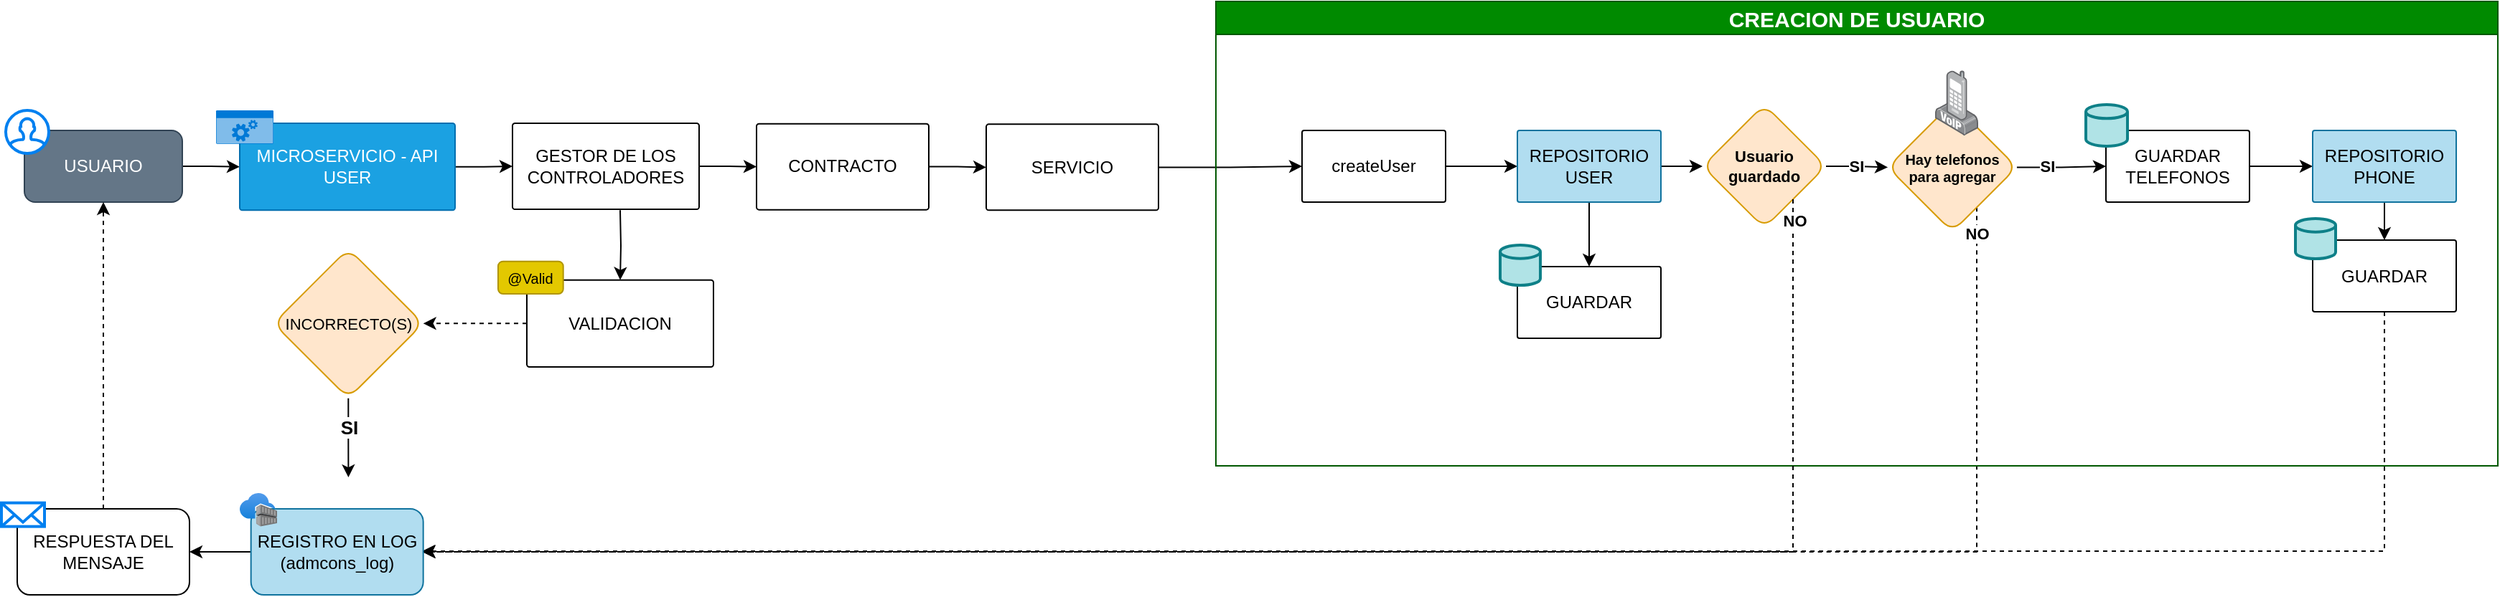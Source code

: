 <mxfile version="24.2.5" type="device">
  <diagram name="Página-1" id="SVSHsIyv4kR4v3x8imGf">
    <mxGraphModel dx="1867" dy="873" grid="0" gridSize="10" guides="1" tooltips="1" connect="1" arrows="1" fold="1" page="0" pageScale="1" pageWidth="827" pageHeight="1169" math="0" shadow="0">
      <root>
        <mxCell id="0" />
        <mxCell id="1" parent="0" />
        <mxCell id="x0xRmid25TK1O1UKUqdS-3" value="" style="edgeStyle=orthogonalEdgeStyle;rounded=0;orthogonalLoop=1;jettySize=auto;html=1;" parent="1" source="x0xRmid25TK1O1UKUqdS-1" target="x0xRmid25TK1O1UKUqdS-2" edge="1">
          <mxGeometry relative="1" as="geometry" />
        </mxCell>
        <mxCell id="x0xRmid25TK1O1UKUqdS-1" value="USUARIO" style="rounded=1;whiteSpace=wrap;html=1;fillColor=#647687;fontColor=#ffffff;strokeColor=#314354;" parent="1" vertex="1">
          <mxGeometry x="-140" y="330" width="110" height="50" as="geometry" />
        </mxCell>
        <mxCell id="x0xRmid25TK1O1UKUqdS-45" value="" style="edgeStyle=orthogonalEdgeStyle;rounded=0;orthogonalLoop=1;jettySize=auto;html=1;" parent="1" source="x0xRmid25TK1O1UKUqdS-2" target="x0xRmid25TK1O1UKUqdS-13" edge="1">
          <mxGeometry relative="1" as="geometry" />
        </mxCell>
        <mxCell id="x0xRmid25TK1O1UKUqdS-2" value="MICROSERVICIO - API USER" style="rounded=1;whiteSpace=wrap;html=1;strokeColor=#006EAF;align=center;verticalAlign=middle;fontFamily=Helvetica;fontSize=12;fontColor=#ffffff;fillColor=#1ba1e2;arcSize=3;" parent="1" vertex="1">
          <mxGeometry x="10" y="325" width="150" height="60.66" as="geometry" />
        </mxCell>
        <mxCell id="x0xRmid25TK1O1UKUqdS-55" value="" style="edgeStyle=orthogonalEdgeStyle;rounded=0;orthogonalLoop=1;jettySize=auto;html=1;" parent="1" source="x0xRmid25TK1O1UKUqdS-13" target="x0xRmid25TK1O1UKUqdS-53" edge="1">
          <mxGeometry relative="1" as="geometry" />
        </mxCell>
        <mxCell id="x0xRmid25TK1O1UKUqdS-13" value="GESTOR DE LOS CONTROLADORES" style="whiteSpace=wrap;html=1;rounded=1;strokeColor=default;align=center;verticalAlign=middle;arcSize=3;fontFamily=Helvetica;fontSize=12;fontColor=default;fillColor=default;" parent="1" vertex="1">
          <mxGeometry x="200" y="325" width="130" height="60" as="geometry" />
        </mxCell>
        <mxCell id="x0xRmid25TK1O1UKUqdS-27" value="" style="edgeStyle=orthogonalEdgeStyle;rounded=0;orthogonalLoop=1;jettySize=auto;html=1;" parent="1" target="x0xRmid25TK1O1UKUqdS-25" edge="1">
          <mxGeometry relative="1" as="geometry">
            <mxPoint x="275" y="385.66" as="sourcePoint" />
          </mxGeometry>
        </mxCell>
        <mxCell id="x0xRmid25TK1O1UKUqdS-30" value="" style="edgeStyle=orthogonalEdgeStyle;rounded=0;orthogonalLoop=1;jettySize=auto;html=1;dashed=1;" parent="1" source="x0xRmid25TK1O1UKUqdS-25" target="x0xRmid25TK1O1UKUqdS-29" edge="1">
          <mxGeometry relative="1" as="geometry" />
        </mxCell>
        <mxCell id="x0xRmid25TK1O1UKUqdS-25" value="VALIDACION" style="rounded=1;whiteSpace=wrap;html=1;strokeColor=default;align=center;verticalAlign=middle;arcSize=3;fontFamily=Helvetica;fontSize=12;fontColor=default;fillColor=default;" parent="1" vertex="1">
          <mxGeometry x="210" y="434.33" width="130" height="60.67" as="geometry" />
        </mxCell>
        <mxCell id="x0xRmid25TK1O1UKUqdS-37" value="" style="edgeStyle=orthogonalEdgeStyle;rounded=0;orthogonalLoop=1;jettySize=auto;html=1;" parent="1" source="x0xRmid25TK1O1UKUqdS-29" edge="1">
          <mxGeometry relative="1" as="geometry">
            <mxPoint x="85.7" y="572.04" as="targetPoint" />
          </mxGeometry>
        </mxCell>
        <mxCell id="x0xRmid25TK1O1UKUqdS-39" value="SI" style="edgeLabel;html=1;align=center;verticalAlign=middle;resizable=0;points=[];fontStyle=1;fontSize=13;" parent="x0xRmid25TK1O1UKUqdS-37" vertex="1" connectable="0">
          <mxGeometry x="-0.398" relative="1" as="geometry">
            <mxPoint y="3" as="offset" />
          </mxGeometry>
        </mxCell>
        <mxCell id="x0xRmid25TK1O1UKUqdS-29" value="INCORRECTO(S)" style="rhombus;whiteSpace=wrap;html=1;rounded=1;fillColor=#ffe6cc;strokeColor=#d79b00;fontSize=11;align=center;verticalAlign=middle;fontFamily=Helvetica;fontColor=default;" parent="1" vertex="1">
          <mxGeometry x="33.5" y="412.5" width="104.33" height="104.33" as="geometry" />
        </mxCell>
        <mxCell id="x0xRmid25TK1O1UKUqdS-41" value="" style="edgeStyle=orthogonalEdgeStyle;rounded=0;orthogonalLoop=1;jettySize=auto;html=1;entryX=0.5;entryY=1;entryDx=0;entryDy=0;dashed=1;exitX=0.5;exitY=0;exitDx=0;exitDy=0;" parent="1" source="x0xRmid25TK1O1UKUqdS-134" target="x0xRmid25TK1O1UKUqdS-1" edge="1">
          <mxGeometry relative="1" as="geometry">
            <mxPoint x="34.16" y="623.5" as="sourcePoint" />
            <mxPoint x="-46.5" y="611.5" as="targetPoint" />
          </mxGeometry>
        </mxCell>
        <mxCell id="x0xRmid25TK1O1UKUqdS-46" value="@Valid" style="rounded=1;whiteSpace=wrap;html=1;fontSize=10;fillColor=#e3c800;fontColor=#000000;strokeColor=#B09500;" parent="1" vertex="1">
          <mxGeometry x="190" y="421.33" width="45.34" height="22.67" as="geometry" />
        </mxCell>
        <mxCell id="x0xRmid25TK1O1UKUqdS-56" value="" style="edgeStyle=orthogonalEdgeStyle;rounded=0;orthogonalLoop=1;jettySize=auto;html=1;" parent="1" source="x0xRmid25TK1O1UKUqdS-53" target="x0xRmid25TK1O1UKUqdS-54" edge="1">
          <mxGeometry relative="1" as="geometry" />
        </mxCell>
        <mxCell id="x0xRmid25TK1O1UKUqdS-53" value="CONTRACTO" style="whiteSpace=wrap;html=1;rounded=1;strokeColor=default;align=center;verticalAlign=middle;arcSize=3;fontFamily=Helvetica;fontSize=12;fontColor=default;fillColor=default;" parent="1" vertex="1">
          <mxGeometry x="370" y="325.33" width="120" height="60" as="geometry" />
        </mxCell>
        <mxCell id="x0xRmid25TK1O1UKUqdS-96" value="" style="edgeStyle=orthogonalEdgeStyle;rounded=0;orthogonalLoop=1;jettySize=auto;html=1;" parent="1" source="x0xRmid25TK1O1UKUqdS-54" target="x0xRmid25TK1O1UKUqdS-61" edge="1">
          <mxGeometry relative="1" as="geometry" />
        </mxCell>
        <mxCell id="x0xRmid25TK1O1UKUqdS-54" value="SERVICIO" style="whiteSpace=wrap;html=1;rounded=1;strokeColor=default;align=center;verticalAlign=middle;arcSize=3;fontFamily=Helvetica;fontSize=12;fontColor=default;fillColor=default;" parent="1" vertex="1">
          <mxGeometry x="530" y="325.66" width="120" height="60" as="geometry" />
        </mxCell>
        <mxCell id="x0xRmid25TK1O1UKUqdS-63" value="" style="edgeStyle=orthogonalEdgeStyle;rounded=0;orthogonalLoop=1;jettySize=auto;html=1;" parent="1" source="x0xRmid25TK1O1UKUqdS-61" target="x0xRmid25TK1O1UKUqdS-62" edge="1">
          <mxGeometry relative="1" as="geometry" />
        </mxCell>
        <mxCell id="x0xRmid25TK1O1UKUqdS-61" value="createUser" style="whiteSpace=wrap;html=1;rounded=1;strokeColor=default;align=center;verticalAlign=middle;arcSize=3;fontFamily=Helvetica;fontSize=12;fontColor=default;fillColor=default;" parent="1" vertex="1">
          <mxGeometry x="750" y="330" width="100" height="50" as="geometry" />
        </mxCell>
        <mxCell id="x0xRmid25TK1O1UKUqdS-65" value="" style="edgeStyle=orthogonalEdgeStyle;rounded=0;orthogonalLoop=1;jettySize=auto;html=1;" parent="1" source="x0xRmid25TK1O1UKUqdS-62" target="x0xRmid25TK1O1UKUqdS-64" edge="1">
          <mxGeometry relative="1" as="geometry" />
        </mxCell>
        <mxCell id="x0xRmid25TK1O1UKUqdS-67" value="" style="edgeStyle=orthogonalEdgeStyle;rounded=0;orthogonalLoop=1;jettySize=auto;html=1;" parent="1" source="x0xRmid25TK1O1UKUqdS-62" target="x0xRmid25TK1O1UKUqdS-66" edge="1">
          <mxGeometry relative="1" as="geometry" />
        </mxCell>
        <mxCell id="x0xRmid25TK1O1UKUqdS-62" value="REPOSITORIO USER" style="whiteSpace=wrap;html=1;rounded=1;strokeColor=#10739e;align=center;verticalAlign=middle;arcSize=3;fontFamily=Helvetica;fontSize=12;fillColor=#b1ddf0;" parent="1" vertex="1">
          <mxGeometry x="900" y="330" width="100" height="50" as="geometry" />
        </mxCell>
        <mxCell id="x0xRmid25TK1O1UKUqdS-64" value="GUARDAR" style="whiteSpace=wrap;html=1;rounded=1;strokeColor=default;align=center;verticalAlign=middle;arcSize=3;fontFamily=Helvetica;fontSize=12;fontColor=default;fillColor=default;" parent="1" vertex="1">
          <mxGeometry x="900" y="425" width="100" height="50" as="geometry" />
        </mxCell>
        <mxCell id="x0xRmid25TK1O1UKUqdS-91" value="" style="edgeStyle=orthogonalEdgeStyle;rounded=0;orthogonalLoop=1;jettySize=auto;html=1;entryX=1;entryY=0.5;entryDx=0;entryDy=0;dashed=1;strokeColor=default;exitX=0.5;exitY=1;exitDx=0;exitDy=0;" parent="1" source="x0xRmid25TK1O1UKUqdS-136" edge="1">
          <mxGeometry relative="1" as="geometry">
            <mxPoint x="1360" y="393" as="sourcePoint" />
            <mxPoint x="137.16" y="623.5" as="targetPoint" />
            <Array as="points">
              <mxPoint x="1504" y="623" />
            </Array>
          </mxGeometry>
        </mxCell>
        <mxCell id="x0xRmid25TK1O1UKUqdS-139" value="" style="edgeStyle=orthogonalEdgeStyle;rounded=0;orthogonalLoop=1;jettySize=auto;html=1;" parent="1" source="x0xRmid25TK1O1UKUqdS-78" target="x0xRmid25TK1O1UKUqdS-138" edge="1">
          <mxGeometry relative="1" as="geometry" />
        </mxCell>
        <mxCell id="x0xRmid25TK1O1UKUqdS-78" value="GUARDAR TELEFONOS" style="whiteSpace=wrap;html=1;fontSize=12;fillColor=default;strokeColor=default;rounded=1;align=center;verticalAlign=middle;fontFamily=Helvetica;fontColor=default;arcSize=3;" parent="1" vertex="1">
          <mxGeometry x="1310" y="330" width="100" height="50" as="geometry" />
        </mxCell>
        <mxCell id="x0xRmid25TK1O1UKUqdS-82" value="" style="edgeStyle=orthogonalEdgeStyle;rounded=0;orthogonalLoop=1;jettySize=auto;html=1;" parent="1" source="x0xRmid25TK1O1UKUqdS-79" target="x0xRmid25TK1O1UKUqdS-78" edge="1">
          <mxGeometry relative="1" as="geometry" />
        </mxCell>
        <mxCell id="x0xRmid25TK1O1UKUqdS-88" value="SI" style="edgeLabel;html=1;align=center;verticalAlign=middle;resizable=0;points=[];fontStyle=1" parent="x0xRmid25TK1O1UKUqdS-82" vertex="1" connectable="0">
          <mxGeometry x="-0.709" relative="1" as="geometry">
            <mxPoint x="12" y="-1" as="offset" />
          </mxGeometry>
        </mxCell>
        <mxCell id="x0xRmid25TK1O1UKUqdS-87" value="" style="edgeStyle=orthogonalEdgeStyle;rounded=0;orthogonalLoop=1;jettySize=auto;html=1;entryX=1;entryY=0.5;entryDx=0;entryDy=0;dashed=1;" parent="1" source="x0xRmid25TK1O1UKUqdS-79" edge="1">
          <mxGeometry relative="1" as="geometry">
            <mxPoint x="137.16" y="623.5" as="targetPoint" />
            <Array as="points">
              <mxPoint x="1220" y="624" />
              <mxPoint x="137" y="624" />
            </Array>
          </mxGeometry>
        </mxCell>
        <mxCell id="x0xRmid25TK1O1UKUqdS-89" value="NO" style="edgeLabel;html=1;align=center;verticalAlign=middle;resizable=0;points=[];fontStyle=1" parent="x0xRmid25TK1O1UKUqdS-87" vertex="1" connectable="0">
          <mxGeometry x="-0.972" y="-3" relative="1" as="geometry">
            <mxPoint x="3" as="offset" />
          </mxGeometry>
        </mxCell>
        <mxCell id="x0xRmid25TK1O1UKUqdS-94" value="CREACION DE USUARIO" style="swimlane;whiteSpace=wrap;html=1;fillColor=#008a00;strokeColor=#005700;fontColor=#ffffff;fontSize=15;" parent="1" vertex="1">
          <mxGeometry x="690" y="240" width="893" height="324" as="geometry" />
        </mxCell>
        <mxCell id="x0xRmid25TK1O1UKUqdS-66" value="Usuario guardado" style="rhombus;whiteSpace=wrap;html=1;rounded=1;strokeColor=#d79b00;align=center;verticalAlign=middle;fontFamily=Helvetica;fontSize=11;fontColor=default;fillColor=#ffe6cc;fontStyle=1" parent="x0xRmid25TK1O1UKUqdS-94" vertex="1">
          <mxGeometry x="339" y="72" width="86" height="86" as="geometry" />
        </mxCell>
        <mxCell id="x0xRmid25TK1O1UKUqdS-79" value="&lt;b style=&quot;font-size: 10px;&quot;&gt;Hay telefonos para agregar&lt;/b&gt;" style="rhombus;whiteSpace=wrap;html=1;rounded=1;strokeColor=#d79b00;align=center;verticalAlign=middle;fontFamily=Helvetica;fontSize=10;fontColor=default;fillColor=#ffe6cc;" parent="x0xRmid25TK1O1UKUqdS-94" vertex="1">
          <mxGeometry x="468" y="70.66" width="90" height="90" as="geometry" />
        </mxCell>
        <mxCell id="x0xRmid25TK1O1UKUqdS-80" value="" style="edgeStyle=orthogonalEdgeStyle;rounded=0;orthogonalLoop=1;jettySize=auto;html=1;fontStyle=1" parent="x0xRmid25TK1O1UKUqdS-94" source="x0xRmid25TK1O1UKUqdS-66" target="x0xRmid25TK1O1UKUqdS-79" edge="1">
          <mxGeometry relative="1" as="geometry" />
        </mxCell>
        <mxCell id="x0xRmid25TK1O1UKUqdS-81" value="SI" style="edgeLabel;html=1;align=center;verticalAlign=middle;resizable=0;points=[];fontStyle=1" parent="x0xRmid25TK1O1UKUqdS-80" vertex="1" connectable="0">
          <mxGeometry x="-0.559" relative="1" as="geometry">
            <mxPoint x="11" as="offset" />
          </mxGeometry>
        </mxCell>
        <mxCell id="x0xRmid25TK1O1UKUqdS-109" value="" style="image;points=[];aspect=fixed;html=1;align=center;shadow=0;dashed=0;image=img/lib/allied_telesis/computer_and_terminals/VOIP_IP_phone.svg;" parent="x0xRmid25TK1O1UKUqdS-94" vertex="1">
          <mxGeometry x="501" y="48" width="30" height="45.6" as="geometry" />
        </mxCell>
        <mxCell id="x0xRmid25TK1O1UKUqdS-124" value="" style="strokeWidth=2;html=1;shape=mxgraph.flowchart.database;whiteSpace=wrap;fillColor=#b0e3e6;strokeColor=#0e8088;" parent="x0xRmid25TK1O1UKUqdS-94" vertex="1">
          <mxGeometry x="606" y="72" width="29" height="29" as="geometry" />
        </mxCell>
        <mxCell id="x0xRmid25TK1O1UKUqdS-98" value="" style="edgeStyle=orthogonalEdgeStyle;rounded=0;orthogonalLoop=1;jettySize=auto;html=1;entryX=1;entryY=0.5;entryDx=0;entryDy=0;dashed=1;" parent="1" source="x0xRmid25TK1O1UKUqdS-66" edge="1">
          <mxGeometry relative="1" as="geometry">
            <mxPoint x="137.16" y="623.5" as="targetPoint" />
            <Array as="points">
              <mxPoint x="1092" y="624" />
              <mxPoint x="137" y="624" />
            </Array>
          </mxGeometry>
        </mxCell>
        <mxCell id="x0xRmid25TK1O1UKUqdS-99" value="NO" style="edgeLabel;html=1;align=center;verticalAlign=middle;resizable=0;points=[];fontStyle=1" parent="x0xRmid25TK1O1UKUqdS-98" vertex="1" connectable="0">
          <mxGeometry x="-0.975" y="1" relative="1" as="geometry">
            <mxPoint as="offset" />
          </mxGeometry>
        </mxCell>
        <mxCell id="x0xRmid25TK1O1UKUqdS-106" value="" style="html=1;whiteSpace=wrap;strokeColor=none;fillColor=#0079D6;labelPosition=center;verticalLabelPosition=middle;verticalAlign=top;align=center;fontSize=12;outlineConnect=0;spacingTop=-6;fontColor=#FFFFFF;sketch=0;shape=mxgraph.sitemap.services;" parent="1" vertex="1">
          <mxGeometry x="-6.5" y="316" width="40" height="23.34" as="geometry" />
        </mxCell>
        <mxCell id="x0xRmid25TK1O1UKUqdS-107" value="" style="html=1;verticalLabelPosition=bottom;align=center;labelBackgroundColor=#ffffff;verticalAlign=top;strokeWidth=2;strokeColor=#0080F0;shadow=0;dashed=0;shape=mxgraph.ios7.icons.user;" parent="1" vertex="1">
          <mxGeometry x="-153" y="316" width="30" height="30" as="geometry" />
        </mxCell>
        <mxCell id="x0xRmid25TK1O1UKUqdS-123" value="" style="strokeWidth=2;html=1;shape=mxgraph.flowchart.database;whiteSpace=wrap;fillColor=#b0e3e6;strokeColor=#0e8088;" parent="1" vertex="1">
          <mxGeometry x="888" y="410" width="28" height="28" as="geometry" />
        </mxCell>
        <mxCell id="x0xRmid25TK1O1UKUqdS-134" value="RESPUESTA DEL MENSAJE" style="rounded=1;whiteSpace=wrap;html=1;" parent="1" vertex="1">
          <mxGeometry x="-145" y="594" width="120" height="60" as="geometry" />
        </mxCell>
        <mxCell id="x0xRmid25TK1O1UKUqdS-105" value="" style="html=1;verticalLabelPosition=bottom;align=center;labelBackgroundColor=#ffffff;verticalAlign=top;strokeWidth=2;strokeColor=#0080F0;shadow=0;dashed=0;shape=mxgraph.ios7.icons.mail;" parent="1" vertex="1">
          <mxGeometry x="-156" y="589.82" width="30" height="16.5" as="geometry" />
        </mxCell>
        <mxCell id="x0xRmid25TK1O1UKUqdS-135" value="" style="edgeStyle=orthogonalEdgeStyle;rounded=0;orthogonalLoop=1;jettySize=auto;html=1;exitX=0.5;exitY=1;exitDx=0;exitDy=0;" parent="1" source="x0xRmid25TK1O1UKUqdS-138" target="x0xRmid25TK1O1UKUqdS-136" edge="1">
          <mxGeometry relative="1" as="geometry">
            <mxPoint x="1579" y="427" as="sourcePoint" />
          </mxGeometry>
        </mxCell>
        <mxCell id="x0xRmid25TK1O1UKUqdS-136" value="GUARDAR" style="whiteSpace=wrap;html=1;rounded=1;strokeColor=default;align=center;verticalAlign=middle;arcSize=3;fontFamily=Helvetica;fontSize=12;fontColor=default;fillColor=default;" parent="1" vertex="1">
          <mxGeometry x="1454" y="406.5" width="100" height="50" as="geometry" />
        </mxCell>
        <mxCell id="x0xRmid25TK1O1UKUqdS-137" value="" style="strokeWidth=2;html=1;shape=mxgraph.flowchart.database;whiteSpace=wrap;fillColor=#b0e3e6;strokeColor=#0e8088;" parent="1" vertex="1">
          <mxGeometry x="1442" y="391.5" width="28" height="28" as="geometry" />
        </mxCell>
        <mxCell id="x0xRmid25TK1O1UKUqdS-138" value="REPOSITORIO PHONE" style="whiteSpace=wrap;html=1;rounded=1;strokeColor=#10739e;align=center;verticalAlign=middle;arcSize=3;fontFamily=Helvetica;fontSize=12;fontColor=default;fillColor=#b1ddf0;" parent="1" vertex="1">
          <mxGeometry x="1454" y="330" width="100" height="50" as="geometry" />
        </mxCell>
        <mxCell id="JtYM52xih0uVJ5MW2DfC-4" value="" style="edgeStyle=orthogonalEdgeStyle;rounded=0;orthogonalLoop=1;jettySize=auto;html=1;" edge="1" parent="1" source="JtYM52xih0uVJ5MW2DfC-1" target="x0xRmid25TK1O1UKUqdS-134">
          <mxGeometry relative="1" as="geometry" />
        </mxCell>
        <mxCell id="JtYM52xih0uVJ5MW2DfC-1" value="REGISTRO EN LOG&lt;div&gt;(admcons_log)&lt;/div&gt;" style="rounded=1;whiteSpace=wrap;html=1;fillColor=#b1ddf0;strokeColor=#10739e;" vertex="1" parent="1">
          <mxGeometry x="17.83" y="594" width="120" height="60" as="geometry" />
        </mxCell>
        <mxCell id="JtYM52xih0uVJ5MW2DfC-3" value="" style="image;aspect=fixed;html=1;points=[];align=center;fontSize=12;image=img/lib/azure2/containers/Container_Registries.svg;" vertex="1" parent="1">
          <mxGeometry x="10" y="583" width="26" height="23.32" as="geometry" />
        </mxCell>
      </root>
    </mxGraphModel>
  </diagram>
</mxfile>
